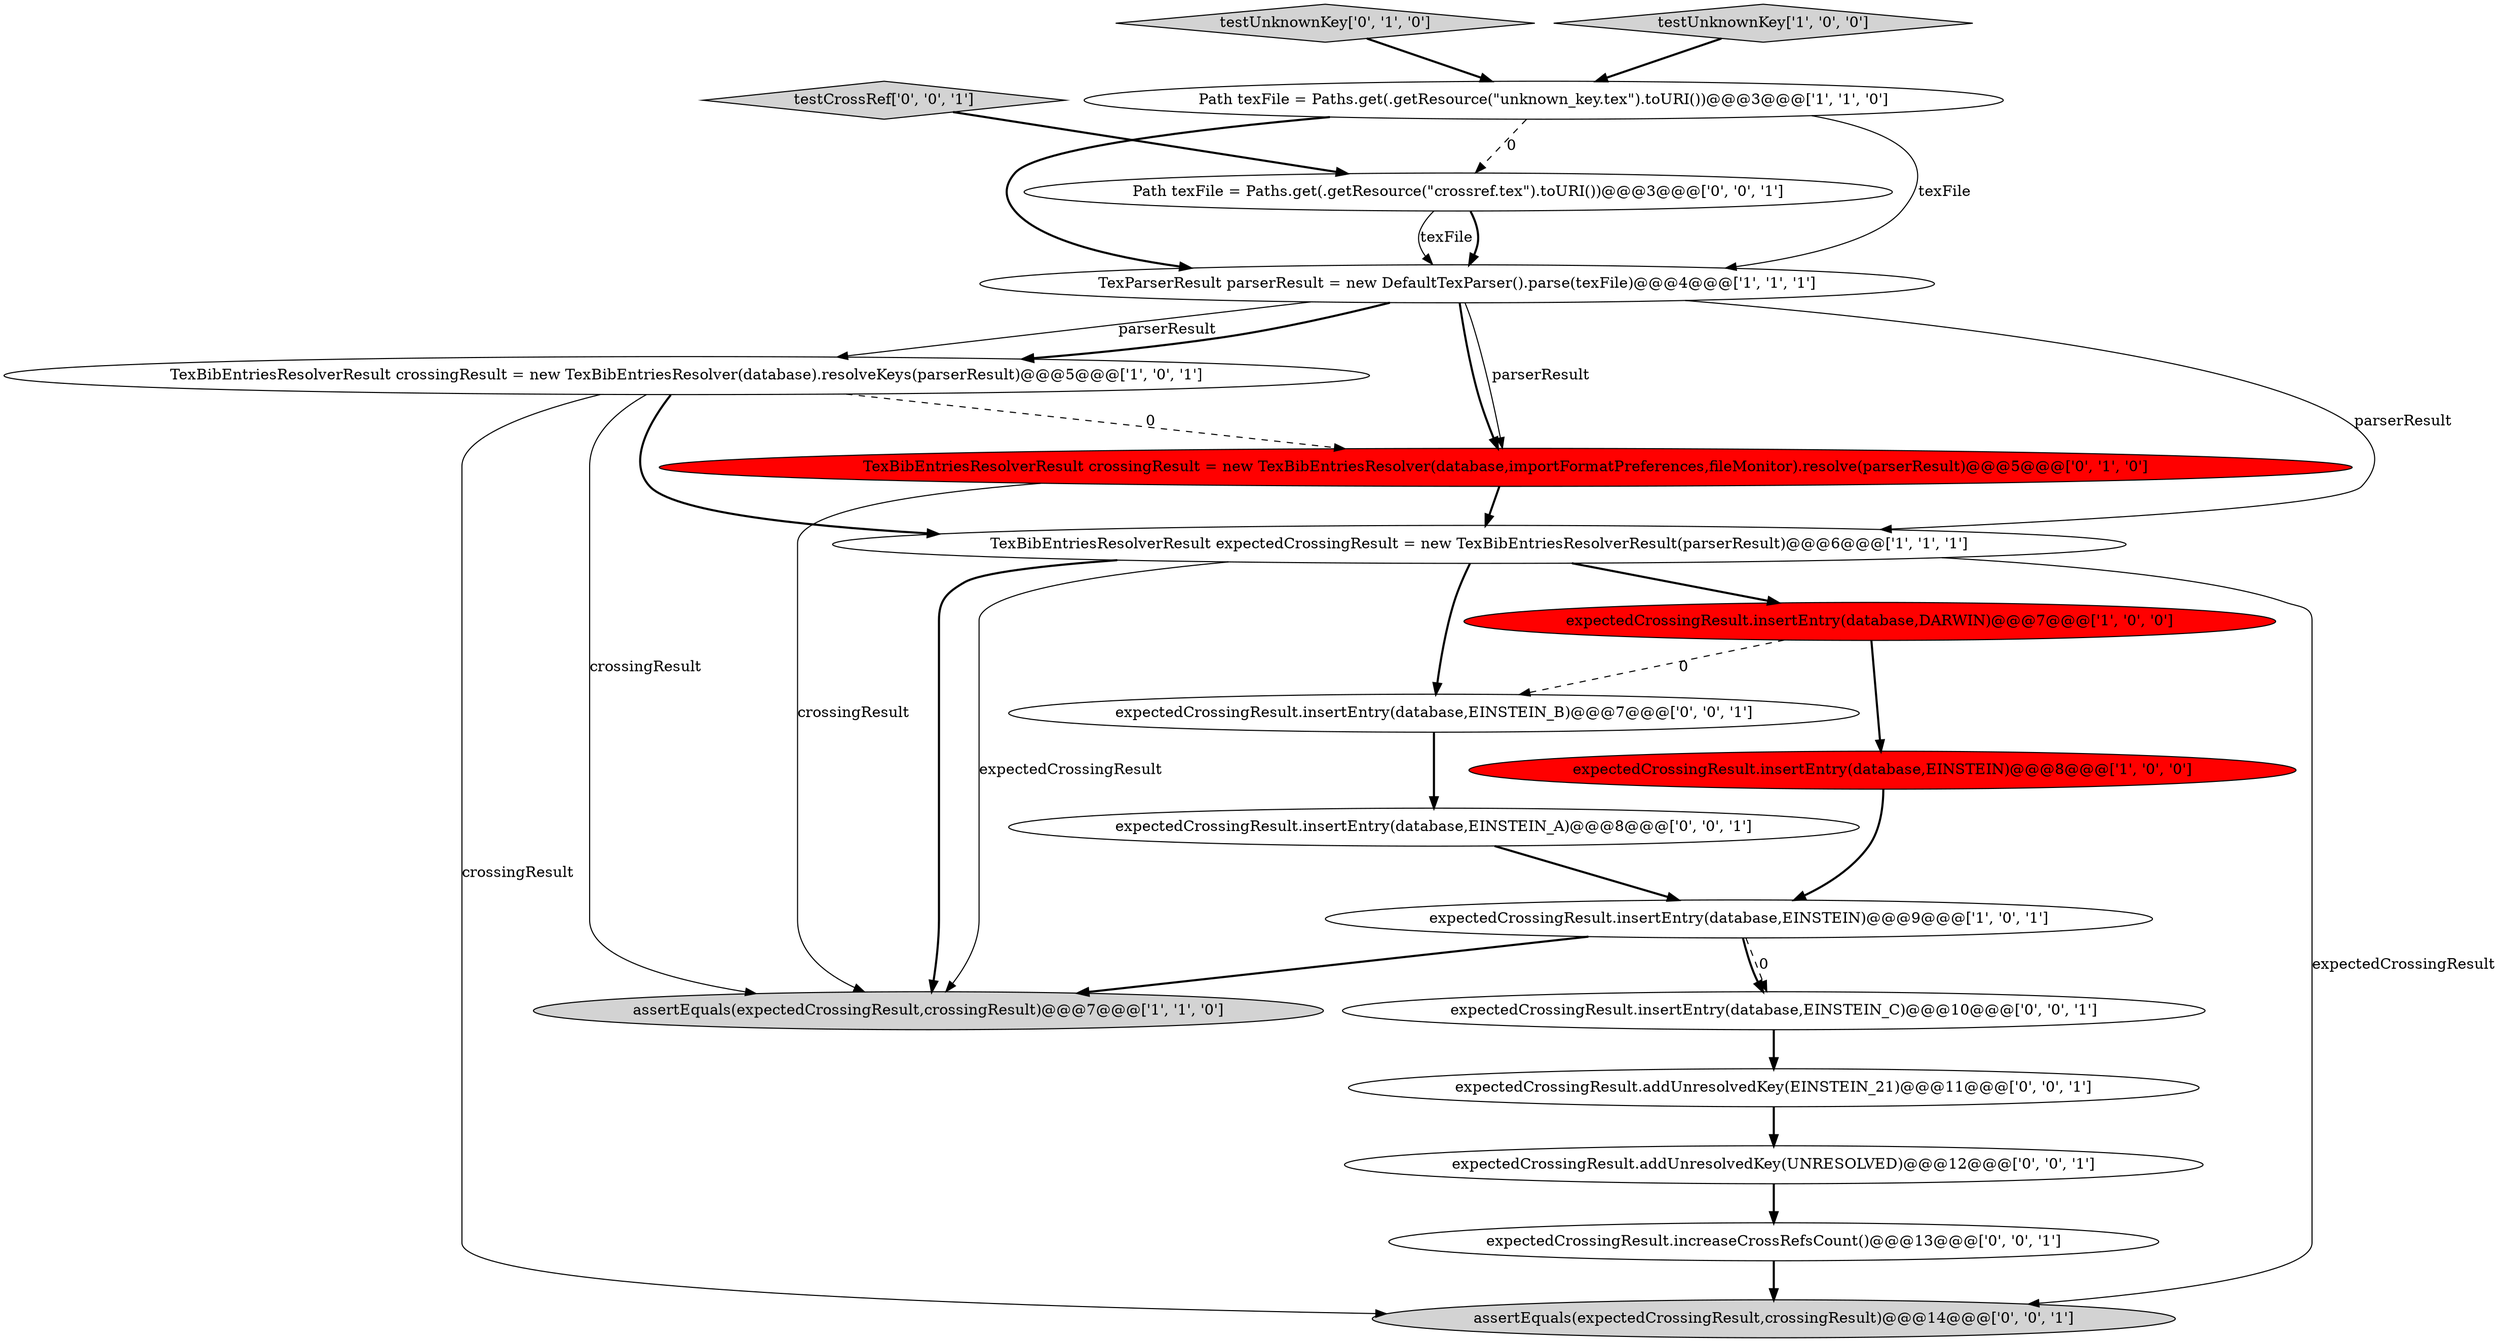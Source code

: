 digraph {
14 [style = filled, label = "expectedCrossingResult.insertEntry(database,EINSTEIN_A)@@@8@@@['0', '0', '1']", fillcolor = white, shape = ellipse image = "AAA0AAABBB3BBB"];
18 [style = filled, label = "expectedCrossingResult.insertEntry(database,EINSTEIN_C)@@@10@@@['0', '0', '1']", fillcolor = white, shape = ellipse image = "AAA0AAABBB3BBB"];
1 [style = filled, label = "TexBibEntriesResolverResult expectedCrossingResult = new TexBibEntriesResolverResult(parserResult)@@@6@@@['1', '1', '1']", fillcolor = white, shape = ellipse image = "AAA0AAABBB1BBB"];
0 [style = filled, label = "expectedCrossingResult.insertEntry(database,EINSTEIN)@@@8@@@['1', '0', '0']", fillcolor = red, shape = ellipse image = "AAA1AAABBB1BBB"];
11 [style = filled, label = "Path texFile = Paths.get(.getResource(\"crossref.tex\").toURI())@@@3@@@['0', '0', '1']", fillcolor = white, shape = ellipse image = "AAA0AAABBB3BBB"];
10 [style = filled, label = "testUnknownKey['0', '1', '0']", fillcolor = lightgray, shape = diamond image = "AAA0AAABBB2BBB"];
3 [style = filled, label = "expectedCrossingResult.insertEntry(database,EINSTEIN)@@@9@@@['1', '0', '1']", fillcolor = white, shape = ellipse image = "AAA0AAABBB1BBB"];
2 [style = filled, label = "expectedCrossingResult.insertEntry(database,DARWIN)@@@7@@@['1', '0', '0']", fillcolor = red, shape = ellipse image = "AAA1AAABBB1BBB"];
5 [style = filled, label = "assertEquals(expectedCrossingResult,crossingResult)@@@7@@@['1', '1', '0']", fillcolor = lightgray, shape = ellipse image = "AAA0AAABBB1BBB"];
4 [style = filled, label = "TexBibEntriesResolverResult crossingResult = new TexBibEntriesResolver(database).resolveKeys(parserResult)@@@5@@@['1', '0', '1']", fillcolor = white, shape = ellipse image = "AAA0AAABBB1BBB"];
6 [style = filled, label = "TexParserResult parserResult = new DefaultTexParser().parse(texFile)@@@4@@@['1', '1', '1']", fillcolor = white, shape = ellipse image = "AAA0AAABBB1BBB"];
13 [style = filled, label = "assertEquals(expectedCrossingResult,crossingResult)@@@14@@@['0', '0', '1']", fillcolor = lightgray, shape = ellipse image = "AAA0AAABBB3BBB"];
15 [style = filled, label = "expectedCrossingResult.increaseCrossRefsCount()@@@13@@@['0', '0', '1']", fillcolor = white, shape = ellipse image = "AAA0AAABBB3BBB"];
12 [style = filled, label = "testCrossRef['0', '0', '1']", fillcolor = lightgray, shape = diamond image = "AAA0AAABBB3BBB"];
17 [style = filled, label = "expectedCrossingResult.insertEntry(database,EINSTEIN_B)@@@7@@@['0', '0', '1']", fillcolor = white, shape = ellipse image = "AAA0AAABBB3BBB"];
9 [style = filled, label = "TexBibEntriesResolverResult crossingResult = new TexBibEntriesResolver(database,importFormatPreferences,fileMonitor).resolve(parserResult)@@@5@@@['0', '1', '0']", fillcolor = red, shape = ellipse image = "AAA1AAABBB2BBB"];
8 [style = filled, label = "testUnknownKey['1', '0', '0']", fillcolor = lightgray, shape = diamond image = "AAA0AAABBB1BBB"];
7 [style = filled, label = "Path texFile = Paths.get(.getResource(\"unknown_key.tex\").toURI())@@@3@@@['1', '1', '0']", fillcolor = white, shape = ellipse image = "AAA0AAABBB1BBB"];
16 [style = filled, label = "expectedCrossingResult.addUnresolvedKey(EINSTEIN_21)@@@11@@@['0', '0', '1']", fillcolor = white, shape = ellipse image = "AAA0AAABBB3BBB"];
19 [style = filled, label = "expectedCrossingResult.addUnresolvedKey(UNRESOLVED)@@@12@@@['0', '0', '1']", fillcolor = white, shape = ellipse image = "AAA0AAABBB3BBB"];
1->5 [style = bold, label=""];
0->3 [style = bold, label=""];
14->3 [style = bold, label=""];
15->13 [style = bold, label=""];
3->18 [style = dashed, label="0"];
11->6 [style = bold, label=""];
12->11 [style = bold, label=""];
7->11 [style = dashed, label="0"];
6->9 [style = solid, label="parserResult"];
7->6 [style = solid, label="texFile"];
16->19 [style = bold, label=""];
1->5 [style = solid, label="expectedCrossingResult"];
2->17 [style = dashed, label="0"];
10->7 [style = bold, label=""];
1->13 [style = solid, label="expectedCrossingResult"];
8->7 [style = bold, label=""];
1->17 [style = bold, label=""];
6->4 [style = solid, label="parserResult"];
3->18 [style = bold, label=""];
9->5 [style = solid, label="crossingResult"];
6->4 [style = bold, label=""];
4->9 [style = dashed, label="0"];
3->5 [style = bold, label=""];
2->0 [style = bold, label=""];
4->5 [style = solid, label="crossingResult"];
17->14 [style = bold, label=""];
7->6 [style = bold, label=""];
4->1 [style = bold, label=""];
1->2 [style = bold, label=""];
6->1 [style = solid, label="parserResult"];
6->9 [style = bold, label=""];
9->1 [style = bold, label=""];
19->15 [style = bold, label=""];
4->13 [style = solid, label="crossingResult"];
11->6 [style = solid, label="texFile"];
18->16 [style = bold, label=""];
}

